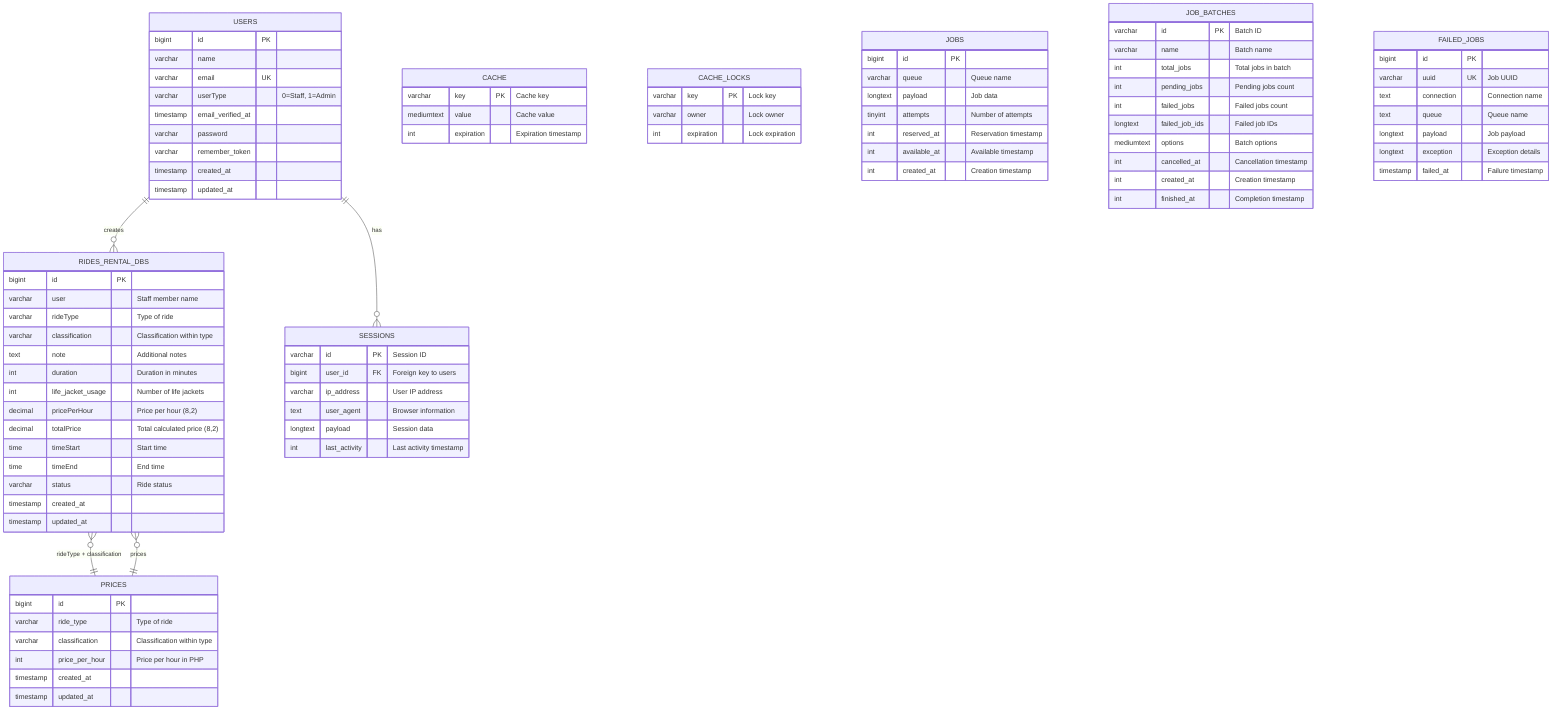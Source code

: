 erDiagram
    USERS {
        bigint id PK
        varchar name
        varchar email UK
        varchar userType "0=Staff, 1=Admin"
        timestamp email_verified_at
        varchar password
        varchar remember_token
        timestamp created_at
        timestamp updated_at
    }
    
    RIDES_RENTAL_DBS {
        bigint id PK
        varchar user "Staff member name"
        varchar rideType "Type of ride"
        varchar classification "Classification within type"
        text note "Additional notes"
        int duration "Duration in minutes"
        int life_jacket_usage "Number of life jackets"
        decimal pricePerHour "Price per hour (8,2)"
        decimal totalPrice "Total calculated price (8,2)"
        time timeStart "Start time"
        time timeEnd "End time"
        varchar status "Ride status"
        timestamp created_at
        timestamp updated_at
    }
    
    PRICES {
        bigint id PK
        varchar ride_type "Type of ride"
        varchar classification "Classification within type"
        int price_per_hour "Price per hour in PHP"
        timestamp created_at
        timestamp updated_at
    }
    
    SESSIONS {
        varchar id PK "Session ID"
        bigint user_id FK "Foreign key to users"
        varchar ip_address "User IP address"
        text user_agent "Browser information"
        longtext payload "Session data"
        int last_activity "Last activity timestamp"
    }
    
    CACHE {
        varchar key PK "Cache key"
        mediumtext value "Cache value"
        int expiration "Expiration timestamp"
    }
    
    CACHE_LOCKS {
        varchar key PK "Lock key"
        varchar owner "Lock owner"
        int expiration "Lock expiration"
    }
    
    JOBS {
        bigint id PK
        varchar queue "Queue name"
        longtext payload "Job data"
        tinyint attempts "Number of attempts"
        int reserved_at "Reservation timestamp"
        int available_at "Available timestamp"
        int created_at "Creation timestamp"
    }
    
    JOB_BATCHES {
        varchar id PK "Batch ID"
        varchar name "Batch name"
        int total_jobs "Total jobs in batch"
        int pending_jobs "Pending jobs count"
        int failed_jobs "Failed jobs count"
        longtext failed_job_ids "Failed job IDs"
        mediumtext options "Batch options"
        int cancelled_at "Cancellation timestamp"
        int created_at "Creation timestamp"
        int finished_at "Completion timestamp"
    }
    
    FAILED_JOBS {
        bigint id PK
        varchar uuid UK "Job UUID"
        text connection "Connection name"
        text queue "Queue name"
        longtext payload "Job payload"
        longtext exception "Exception details"
        timestamp failed_at "Failure timestamp"
    }

    %% Relationships
    USERS ||--o{ RIDES_RENTAL_DBS : "creates"
    USERS ||--o{ SESSIONS : "has"
    PRICES ||--o{ RIDES_RENTAL_DBS : "prices"
    
    %% Business Logic Relationships
    RIDES_RENTAL_DBS }o--|| PRICES : "rideType + classification"